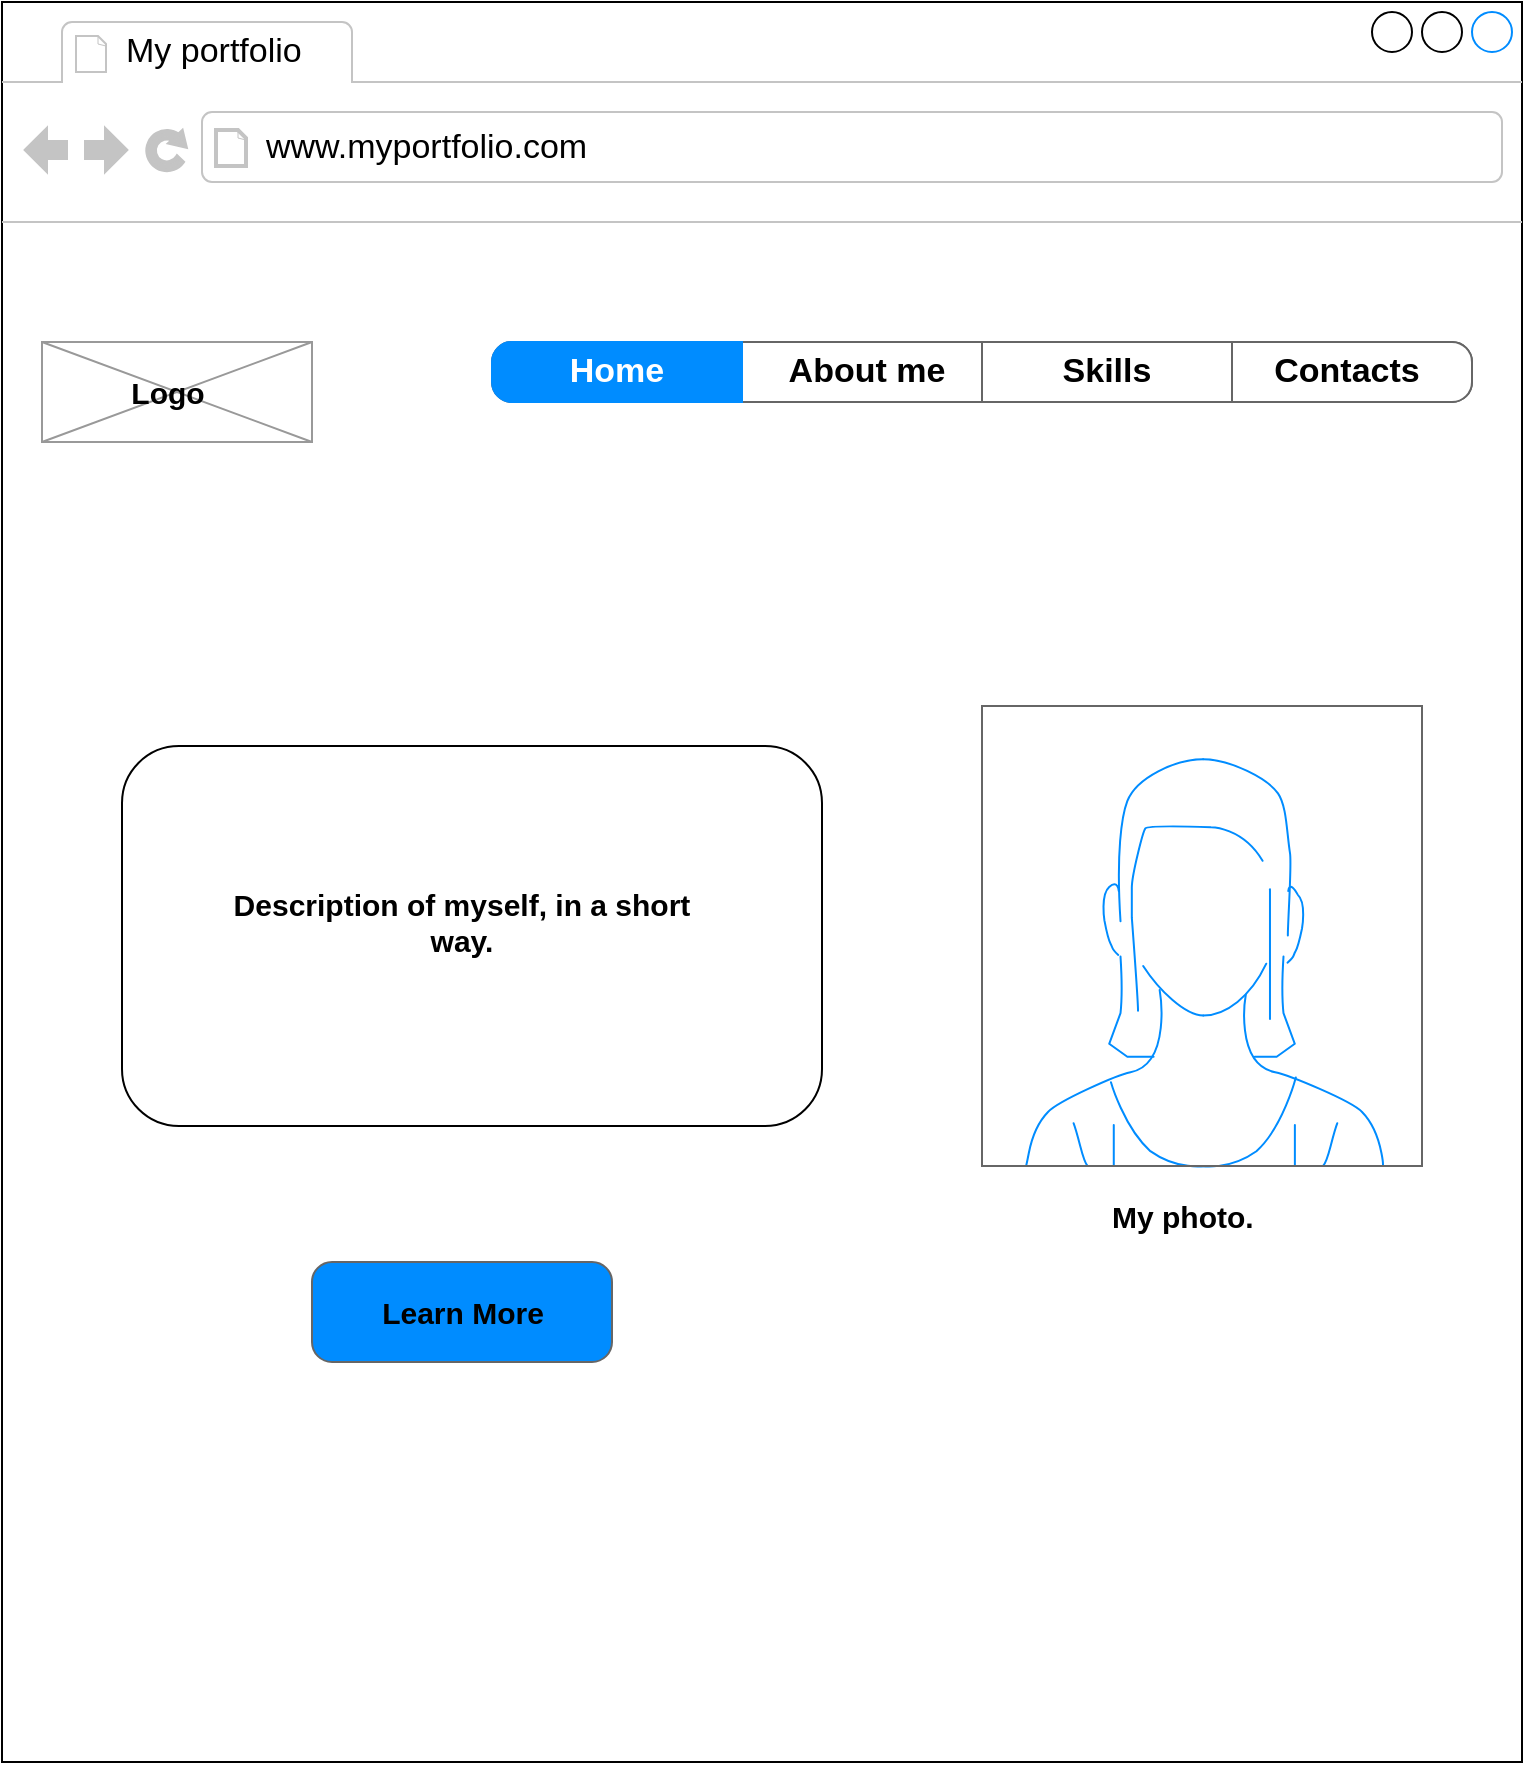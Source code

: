 <mxfile version="22.0.8" type="google" pages="4">
  <diagram name="HomePage" id="TjWmorw_uu7Qhgh6EVCw">
    <mxGraphModel grid="1" page="1" gridSize="10" guides="1" tooltips="1" connect="1" arrows="1" fold="1" pageScale="1" pageWidth="850" pageHeight="1100" math="0" shadow="0">
      <root>
        <mxCell id="0" />
        <mxCell id="1" parent="0" />
        <mxCell id="oxS7X2wHkpEu8xMrkXdd-1" value="" style="strokeWidth=1;shadow=0;dashed=0;align=center;html=1;shape=mxgraph.mockup.containers.browserWindow;rSize=0;strokeColor2=#008cff;strokeColor3=#c4c4c4;mainText=,;recursiveResize=0;" vertex="1" parent="1">
          <mxGeometry x="45" y="80" width="760" height="880" as="geometry" />
        </mxCell>
        <mxCell id="oxS7X2wHkpEu8xMrkXdd-2" value="&lt;font color=&quot;#000000&quot;&gt;My portfolio&lt;/font&gt;" style="strokeWidth=1;shadow=0;dashed=0;align=center;html=1;shape=mxgraph.mockup.containers.anchor;fontSize=17;fontColor=#666666;align=left;whiteSpace=wrap;" vertex="1" parent="oxS7X2wHkpEu8xMrkXdd-1">
          <mxGeometry x="60" y="12" width="110" height="26" as="geometry" />
        </mxCell>
        <mxCell id="oxS7X2wHkpEu8xMrkXdd-3" value="&lt;font color=&quot;#000000&quot;&gt;www.myportfolio.com&lt;/font&gt;" style="strokeWidth=1;shadow=0;dashed=0;align=center;html=1;shape=mxgraph.mockup.containers.anchor;rSize=0;fontSize=17;fontColor=#666666;align=left;" vertex="1" parent="oxS7X2wHkpEu8xMrkXdd-1">
          <mxGeometry x="130" y="60" width="250" height="26" as="geometry" />
        </mxCell>
        <mxCell id="oxS7X2wHkpEu8xMrkXdd-21" value="" style="strokeWidth=1;shadow=0;dashed=0;align=center;html=1;shape=mxgraph.mockup.rrect;rSize=10;fillColor=#ffffff;strokeColor=#666666;" vertex="1" parent="oxS7X2wHkpEu8xMrkXdd-1">
          <mxGeometry x="245" y="170" width="490" height="30" as="geometry" />
        </mxCell>
        <mxCell id="oxS7X2wHkpEu8xMrkXdd-22" value="&lt;font color=&quot;#000000&quot;&gt;About me&lt;/font&gt;" style="strokeColor=inherit;fillColor=inherit;gradientColor=inherit;strokeWidth=1;shadow=0;dashed=0;align=center;html=1;shape=mxgraph.mockup.rrect;rSize=0;fontSize=17;fontColor=#666666;fontStyle=1;resizeHeight=1;whiteSpace=wrap;" vertex="1" parent="oxS7X2wHkpEu8xMrkXdd-21">
          <mxGeometry width="125" height="30" relative="1" as="geometry">
            <mxPoint x="125" as="offset" />
          </mxGeometry>
        </mxCell>
        <mxCell id="oxS7X2wHkpEu8xMrkXdd-24" value="&lt;font color=&quot;#000000&quot;&gt;Contacts&lt;/font&gt;" style="strokeColor=inherit;fillColor=inherit;gradientColor=inherit;strokeWidth=1;shadow=0;dashed=0;align=center;html=1;shape=mxgraph.mockup.rightButton;rSize=10;fontSize=17;fontColor=#666666;fontStyle=1;resizeHeight=1;whiteSpace=wrap;" vertex="1" parent="oxS7X2wHkpEu8xMrkXdd-21">
          <mxGeometry x="1" width="125" height="30" relative="1" as="geometry">
            <mxPoint x="-125" as="offset" />
          </mxGeometry>
        </mxCell>
        <mxCell id="oxS7X2wHkpEu8xMrkXdd-25" value="Home" style="strokeWidth=1;shadow=0;dashed=0;align=center;html=1;shape=mxgraph.mockup.leftButton;rSize=10;fontSize=17;fontColor=#ffffff;fontStyle=1;fillColor=#008cff;strokeColor=#008cff;resizeHeight=1;whiteSpace=wrap;" vertex="1" parent="oxS7X2wHkpEu8xMrkXdd-21">
          <mxGeometry width="125" height="30" relative="1" as="geometry" />
        </mxCell>
        <mxCell id="oxS7X2wHkpEu8xMrkXdd-23" value="&lt;font color=&quot;#000000&quot;&gt;Skills&lt;/font&gt;" style="strokeColor=inherit;fillColor=inherit;gradientColor=inherit;strokeWidth=1;shadow=0;dashed=0;align=center;html=1;shape=mxgraph.mockup.rrect;rSize=0;fontSize=17;fontColor=#666666;fontStyle=1;resizeHeight=1;whiteSpace=wrap;" vertex="1" parent="oxS7X2wHkpEu8xMrkXdd-21">
          <mxGeometry width="125" height="30" relative="1" as="geometry">
            <mxPoint x="245" as="offset" />
          </mxGeometry>
        </mxCell>
        <mxCell id="oxS7X2wHkpEu8xMrkXdd-26" value="" style="verticalLabelPosition=bottom;shadow=0;dashed=0;align=center;html=1;verticalAlign=top;strokeWidth=1;shape=mxgraph.mockup.containers.userFemale;strokeColor=#666666;strokeColor2=#008cff;" vertex="1" parent="oxS7X2wHkpEu8xMrkXdd-1">
          <mxGeometry x="490" y="352" width="220" height="230" as="geometry" />
        </mxCell>
        <mxCell id="oxS7X2wHkpEu8xMrkXdd-27" value="&lt;b style=&quot;font-size: 15px;&quot;&gt;My photo.&lt;/b&gt;&amp;nbsp;" style="text;html=1;strokeColor=none;fillColor=none;align=center;verticalAlign=middle;whiteSpace=wrap;rounded=0;fontSize=15;" vertex="1" parent="oxS7X2wHkpEu8xMrkXdd-1">
          <mxGeometry x="520" y="590" width="145" height="34" as="geometry" />
        </mxCell>
        <mxCell id="oxS7X2wHkpEu8xMrkXdd-29" value="Text" style="text;html=1;strokeColor=none;fillColor=none;align=center;verticalAlign=middle;whiteSpace=wrap;rounded=0;" vertex="1" parent="oxS7X2wHkpEu8xMrkXdd-1">
          <mxGeometry x="190" y="385" width="60" height="30" as="geometry" />
        </mxCell>
        <mxCell id="oxS7X2wHkpEu8xMrkXdd-32" value="" style="rounded=1;whiteSpace=wrap;html=1;" vertex="1" parent="oxS7X2wHkpEu8xMrkXdd-1">
          <mxGeometry x="60" y="372" width="350" height="190" as="geometry" />
        </mxCell>
        <mxCell id="oxS7X2wHkpEu8xMrkXdd-33" value="Description of myself, in a short way." style="text;html=1;strokeColor=none;fillColor=none;align=center;verticalAlign=middle;whiteSpace=wrap;rounded=0;fontSize=15;fontColor=#000000;fontStyle=1" vertex="1" parent="oxS7X2wHkpEu8xMrkXdd-1">
          <mxGeometry x="100" y="420" width="260" height="80" as="geometry" />
        </mxCell>
        <mxCell id="oxS7X2wHkpEu8xMrkXdd-34" value="&lt;b&gt;&lt;font style=&quot;font-size: 15px;&quot;&gt;Learn More&lt;/font&gt;&lt;/b&gt;" style="strokeWidth=1;shadow=0;dashed=0;align=center;html=1;shape=mxgraph.mockup.buttons.multiButton;fillColor=#008cff;strokeColor=#666666;mainText=;subText=;" vertex="1" parent="oxS7X2wHkpEu8xMrkXdd-1">
          <mxGeometry x="155" y="630" width="150" height="50" as="geometry" />
        </mxCell>
        <mxCell id="oxS7X2wHkpEu8xMrkXdd-37" value="" style="verticalLabelPosition=bottom;shadow=0;dashed=0;align=center;html=1;verticalAlign=top;strokeWidth=1;shape=mxgraph.mockup.graphics.simpleIcon;strokeColor=#999999;" vertex="1" parent="oxS7X2wHkpEu8xMrkXdd-1">
          <mxGeometry x="20" y="170" width="135" height="50" as="geometry" />
        </mxCell>
        <mxCell id="oxS7X2wHkpEu8xMrkXdd-38" value="&lt;b&gt;&lt;font style=&quot;font-size: 15px;&quot;&gt;Logo&lt;/font&gt;&lt;/b&gt;" style="text;html=1;strokeColor=none;fillColor=none;align=center;verticalAlign=middle;whiteSpace=wrap;rounded=0;" vertex="1" parent="oxS7X2wHkpEu8xMrkXdd-1">
          <mxGeometry x="52.5" y="180" width="60" height="30" as="geometry" />
        </mxCell>
      </root>
    </mxGraphModel>
  </diagram>
  <diagram id="QNfdQw_A0I5NZj4Rbpo0" name="AboutMe">
    <mxGraphModel grid="1" page="1" gridSize="10" guides="1" tooltips="1" connect="1" arrows="1" fold="1" pageScale="1" pageWidth="850" pageHeight="1100" math="0" shadow="0">
      <root>
        <mxCell id="0" />
        <mxCell id="1" parent="0" />
        <mxCell id="yBmKqq_nrR70cpdlD1yY-1" value="" style="strokeWidth=1;shadow=0;dashed=0;align=center;html=1;shape=mxgraph.mockup.containers.browserWindow;rSize=0;strokeColor=#666666;strokeColor2=#008cff;strokeColor3=#c4c4c4;mainText=,;recursiveResize=0;movable=1;resizable=1;rotatable=1;deletable=1;editable=1;locked=0;connectable=1;" vertex="1" parent="1">
          <mxGeometry x="45" y="1150" width="760" height="810" as="geometry" />
        </mxCell>
        <mxCell id="yBmKqq_nrR70cpdlD1yY-2" value="&lt;font color=&quot;#000000&quot;&gt;My portfolio&lt;/font&gt;" style="strokeWidth=1;shadow=0;dashed=0;align=center;html=1;shape=mxgraph.mockup.containers.anchor;fontSize=17;fontColor=#666666;align=left;whiteSpace=wrap;" vertex="1" parent="yBmKqq_nrR70cpdlD1yY-1">
          <mxGeometry x="60" y="12" width="110" height="26" as="geometry" />
        </mxCell>
        <mxCell id="yBmKqq_nrR70cpdlD1yY-3" value="&lt;font color=&quot;#000000&quot;&gt;www.myportfolio.com&lt;/font&gt;" style="strokeWidth=1;shadow=0;dashed=0;align=center;html=1;shape=mxgraph.mockup.containers.anchor;rSize=0;fontSize=17;fontColor=#666666;align=left;" vertex="1" parent="yBmKqq_nrR70cpdlD1yY-1">
          <mxGeometry x="130" y="60" width="250" height="26" as="geometry" />
        </mxCell>
        <mxCell id="yBmKqq_nrR70cpdlD1yY-4" value="" style="verticalLabelPosition=bottom;shadow=0;dashed=0;align=center;html=1;verticalAlign=top;strokeWidth=1;shape=mxgraph.mockup.containers.userFemale;strokeColor=#666666;strokeColor2=#008cff;" vertex="1" parent="yBmKqq_nrR70cpdlD1yY-1">
          <mxGeometry x="40" y="240" width="220" height="230" as="geometry" />
        </mxCell>
        <mxCell id="yBmKqq_nrR70cpdlD1yY-5" value="" style="verticalLabelPosition=bottom;shadow=0;dashed=0;align=center;html=1;verticalAlign=top;strokeWidth=1;shape=mxgraph.mockup.graphics.simpleIcon;strokeColor=#999999;" vertex="1" parent="yBmKqq_nrR70cpdlD1yY-1">
          <mxGeometry x="40" y="140" width="120" height="50" as="geometry" />
        </mxCell>
        <mxCell id="yBmKqq_nrR70cpdlD1yY-6" value="&lt;font style=&quot;font-size: 15px;&quot;&gt;Logo&lt;/font&gt;" style="text;html=1;strokeColor=none;fillColor=none;align=center;verticalAlign=middle;whiteSpace=wrap;rounded=0;" vertex="1" parent="yBmKqq_nrR70cpdlD1yY-1">
          <mxGeometry x="70" y="150" width="60" height="30" as="geometry" />
        </mxCell>
        <mxCell id="yBmKqq_nrR70cpdlD1yY-7" value="&lt;b&gt;&lt;font style=&quot;font-size: 14px;&quot;&gt;Share some essential background information, such as my education, work experience and any relevant qualifications.&lt;/font&gt;&lt;/b&gt;" style="rounded=1;whiteSpace=wrap;html=1;" vertex="1" parent="yBmKqq_nrR70cpdlD1yY-1">
          <mxGeometry x="420" y="240" width="250" height="130" as="geometry" />
        </mxCell>
        <mxCell id="yBmKqq_nrR70cpdlD1yY-8" value="" style="rounded=1;whiteSpace=wrap;html=1;" vertex="1" parent="yBmKqq_nrR70cpdlD1yY-1">
          <mxGeometry x="420" y="400" width="250" height="130" as="geometry" />
        </mxCell>
        <mxCell id="yBmKqq_nrR70cpdlD1yY-9" value="&lt;b&gt;&lt;font style=&quot;font-size: 14px;&quot;&gt;Share my future goals and aspirations, both personally and professionally. What do I hope to achieve in the coming years?&lt;/font&gt;&lt;/b&gt;" style="rounded=1;whiteSpace=wrap;html=1;" vertex="1" parent="yBmKqq_nrR70cpdlD1yY-1">
          <mxGeometry x="420" y="560" width="250" height="130" as="geometry" />
        </mxCell>
        <mxCell id="yBmKqq_nrR70cpdlD1yY-10" value="&lt;b style=&quot;font-size: 14px;&quot;&gt;Mention my hobbies, interests, and passions outside of work.&lt;br&gt;&lt;/b&gt;" style="text;html=1;strokeColor=none;fillColor=none;align=center;verticalAlign=middle;whiteSpace=wrap;rounded=0;" vertex="1" parent="yBmKqq_nrR70cpdlD1yY-1">
          <mxGeometry x="450" y="460" width="190" height="30" as="geometry" />
        </mxCell>
        <mxCell id="dAbM-DP5EutkkklBoa_L-1" value="" style="strokeWidth=1;shadow=0;dashed=0;align=center;html=1;shape=mxgraph.mockup.rrect;rSize=10;fillColor=#ffffff;strokeColor=#666666;" vertex="1" parent="yBmKqq_nrR70cpdlD1yY-1">
          <mxGeometry x="230" y="140" width="490" height="30" as="geometry" />
        </mxCell>
        <mxCell id="dAbM-DP5EutkkklBoa_L-2" value="&lt;font&gt;About me&lt;/font&gt;" style="strokeColor=#006EAF;fillColor=#008CFF;strokeWidth=1;shadow=0;dashed=0;align=center;html=1;shape=mxgraph.mockup.rrect;rSize=0;fontSize=17;fontColor=#FFFFFF;fontStyle=1;resizeHeight=1;whiteSpace=wrap;" vertex="1" parent="dAbM-DP5EutkkklBoa_L-1">
          <mxGeometry width="125" height="30" relative="1" as="geometry">
            <mxPoint x="125" as="offset" />
          </mxGeometry>
        </mxCell>
        <mxCell id="dAbM-DP5EutkkklBoa_L-3" value="&lt;font color=&quot;#000000&quot;&gt;Contacts&lt;/font&gt;" style="strokeColor=inherit;fillColor=inherit;gradientColor=inherit;strokeWidth=1;shadow=0;dashed=0;align=center;html=1;shape=mxgraph.mockup.rightButton;rSize=10;fontSize=17;fontColor=#666666;fontStyle=1;resizeHeight=1;whiteSpace=wrap;" vertex="1" parent="dAbM-DP5EutkkklBoa_L-1">
          <mxGeometry x="1" width="125" height="30" relative="1" as="geometry">
            <mxPoint x="-125" as="offset" />
          </mxGeometry>
        </mxCell>
        <mxCell id="dAbM-DP5EutkkklBoa_L-4" value="&lt;font color=&quot;#000000&quot;&gt;Home&lt;/font&gt;" style="strokeWidth=1;shadow=0;dashed=0;align=center;html=1;shape=mxgraph.mockup.leftButton;rSize=10;fontSize=17;fontColor=#ffffff;fontStyle=1;fillColor=#FFFFFF;strokeColor=#008cff;resizeHeight=1;whiteSpace=wrap;" vertex="1" parent="dAbM-DP5EutkkklBoa_L-1">
          <mxGeometry width="125" height="30" relative="1" as="geometry">
            <mxPoint as="offset" />
          </mxGeometry>
        </mxCell>
        <mxCell id="dAbM-DP5EutkkklBoa_L-5" value="&lt;font color=&quot;#000000&quot;&gt;Skills&lt;/font&gt;" style="strokeColor=inherit;fillColor=inherit;gradientColor=inherit;strokeWidth=1;shadow=0;dashed=0;align=center;html=1;shape=mxgraph.mockup.rrect;rSize=0;fontSize=17;fontColor=#666666;fontStyle=1;resizeHeight=1;whiteSpace=wrap;" vertex="1" parent="dAbM-DP5EutkkklBoa_L-1">
          <mxGeometry width="125" height="30" relative="1" as="geometry">
            <mxPoint x="245" as="offset" />
          </mxGeometry>
        </mxCell>
      </root>
    </mxGraphModel>
  </diagram>
  <diagram id="WQtOpXFYqmJm09HWTaQI" name="Skills">
    <mxGraphModel grid="1" page="1" gridSize="10" guides="1" tooltips="1" connect="1" arrows="1" fold="1" pageScale="1" pageWidth="850" pageHeight="1100" math="0" shadow="0">
      <root>
        <mxCell id="0" />
        <mxCell id="1" parent="0" />
        <mxCell id="hCbIE3JHXRZ4tHlxglYj-1" value="" style="strokeWidth=1;shadow=0;dashed=0;align=center;html=1;shape=mxgraph.mockup.containers.browserWindow;rSize=0;strokeColor=#666666;strokeColor2=#008cff;strokeColor3=#c4c4c4;mainText=,;recursiveResize=0;" vertex="1" parent="1">
          <mxGeometry x="35" y="2320" width="760" height="810" as="geometry" />
        </mxCell>
        <mxCell id="hCbIE3JHXRZ4tHlxglYj-2" value="&lt;font color=&quot;#000000&quot;&gt;My portfolio&lt;/font&gt;" style="strokeWidth=1;shadow=0;dashed=0;align=center;html=1;shape=mxgraph.mockup.containers.anchor;fontSize=17;fontColor=#666666;align=left;whiteSpace=wrap;" vertex="1" parent="hCbIE3JHXRZ4tHlxglYj-1">
          <mxGeometry x="60" y="12" width="110" height="26" as="geometry" />
        </mxCell>
        <mxCell id="hCbIE3JHXRZ4tHlxglYj-3" value="&lt;font color=&quot;#000000&quot;&gt;www.myportfolio.com&lt;/font&gt;" style="strokeWidth=1;shadow=0;dashed=0;align=center;html=1;shape=mxgraph.mockup.containers.anchor;rSize=0;fontSize=17;fontColor=#666666;align=left;" vertex="1" parent="hCbIE3JHXRZ4tHlxglYj-1">
          <mxGeometry x="130" y="60" width="250" height="26" as="geometry" />
        </mxCell>
        <mxCell id="hCbIE3JHXRZ4tHlxglYj-4" value="" style="verticalLabelPosition=bottom;shadow=0;dashed=0;align=center;html=1;verticalAlign=top;strokeWidth=1;shape=mxgraph.mockup.graphics.simpleIcon;strokeColor=#999999;" vertex="1" parent="hCbIE3JHXRZ4tHlxglYj-1">
          <mxGeometry x="40" y="140" width="120" height="50" as="geometry" />
        </mxCell>
        <mxCell id="hCbIE3JHXRZ4tHlxglYj-5" value="&lt;font style=&quot;font-size: 15px;&quot;&gt;Logo&lt;/font&gt;" style="text;html=1;strokeColor=none;fillColor=none;align=center;verticalAlign=middle;whiteSpace=wrap;rounded=0;" vertex="1" parent="hCbIE3JHXRZ4tHlxglYj-1">
          <mxGeometry x="70" y="150" width="60" height="30" as="geometry" />
        </mxCell>
        <mxCell id="hCbIE3JHXRZ4tHlxglYj-6" value="&lt;h5 style=&quot;box-sizing: border-box; border: 0px; margin: 0px; outline: 0px; padding: 0px; vertical-align: baseline; clear: both; color: var(--ast-global-color-2); line-height: 1.2em; background-color: rgb(255, 255, 255);&quot; class=&quot;elementor-heading-title elementor-size-default&quot;&gt;&lt;font style=&quot;font-size: 22px;&quot;&gt;What Service You Will Get From Me&lt;/font&gt;&lt;/h5&gt;" style="rounded=1;whiteSpace=wrap;html=1;" vertex="1" parent="hCbIE3JHXRZ4tHlxglYj-1">
          <mxGeometry x="115" y="360" width="495" height="200" as="geometry" />
        </mxCell>
        <mxCell id="LCgqDw6Y_SfX-zO9eWjR-1" value="" style="strokeWidth=1;shadow=0;dashed=0;align=center;html=1;shape=mxgraph.mockup.rrect;rSize=10;fillColor=#ffffff;strokeColor=#666666;" vertex="1" parent="hCbIE3JHXRZ4tHlxglYj-1">
          <mxGeometry x="235" y="140" width="490" height="30" as="geometry" />
        </mxCell>
        <mxCell id="LCgqDw6Y_SfX-zO9eWjR-2" value="&lt;font&gt;About me&lt;/font&gt;" style="strokeColor=#006EAF;fillColor=#FFFFFF;strokeWidth=1;shadow=0;dashed=0;align=center;html=1;shape=mxgraph.mockup.rrect;rSize=0;fontSize=17;fontColor=#000000;fontStyle=1;resizeHeight=1;whiteSpace=wrap;" vertex="1" parent="LCgqDw6Y_SfX-zO9eWjR-1">
          <mxGeometry width="125" height="30" relative="1" as="geometry">
            <mxPoint x="125" as="offset" />
          </mxGeometry>
        </mxCell>
        <mxCell id="LCgqDw6Y_SfX-zO9eWjR-3" value="&lt;font color=&quot;#000000&quot;&gt;Contacts&lt;/font&gt;" style="strokeColor=inherit;fillColor=inherit;gradientColor=inherit;strokeWidth=1;shadow=0;dashed=0;align=center;html=1;shape=mxgraph.mockup.rightButton;rSize=10;fontSize=17;fontColor=#666666;fontStyle=1;resizeHeight=1;whiteSpace=wrap;" vertex="1" parent="LCgqDw6Y_SfX-zO9eWjR-1">
          <mxGeometry x="1" width="125" height="30" relative="1" as="geometry">
            <mxPoint x="-125" as="offset" />
          </mxGeometry>
        </mxCell>
        <mxCell id="LCgqDw6Y_SfX-zO9eWjR-4" value="&lt;font color=&quot;#000000&quot;&gt;Home&lt;/font&gt;" style="strokeWidth=1;shadow=0;dashed=0;align=center;html=1;shape=mxgraph.mockup.leftButton;rSize=10;fontSize=17;fontColor=#ffffff;fontStyle=1;fillColor=#FFFFFF;strokeColor=#008cff;resizeHeight=1;whiteSpace=wrap;" vertex="1" parent="LCgqDw6Y_SfX-zO9eWjR-1">
          <mxGeometry width="125" height="30" relative="1" as="geometry">
            <mxPoint as="offset" />
          </mxGeometry>
        </mxCell>
        <mxCell id="LCgqDw6Y_SfX-zO9eWjR-5" value="&lt;font&gt;Skills&lt;/font&gt;" style="strokeColor=#006EAF;fillColor=#008CFF;strokeWidth=1;shadow=0;dashed=0;align=center;html=1;shape=mxgraph.mockup.rrect;rSize=0;fontSize=17;fontColor=#FFFFFF;fontStyle=1;resizeHeight=1;whiteSpace=wrap;" vertex="1" parent="LCgqDw6Y_SfX-zO9eWjR-1">
          <mxGeometry width="125" height="30" relative="1" as="geometry">
            <mxPoint x="245" as="offset" />
          </mxGeometry>
        </mxCell>
      </root>
    </mxGraphModel>
  </diagram>
  <diagram id="PsXfMKgwN22jXhnjgnF1" name="Contact">
    <mxGraphModel grid="1" page="1" gridSize="10" guides="1" tooltips="1" connect="1" arrows="1" fold="1" pageScale="1" pageWidth="850" pageHeight="1100" math="0" shadow="0">
      <root>
        <mxCell id="0" />
        <mxCell id="1" parent="0" />
        <mxCell id="yrze4JxYBK4FTDQmpMzG-1" value="" style="strokeWidth=1;shadow=0;dashed=0;align=center;html=1;shape=mxgraph.mockup.containers.browserWindow;rSize=0;strokeColor=#666666;strokeColor2=#008cff;strokeColor3=#c4c4c4;mainText=,;recursiveResize=0;" vertex="1" parent="1">
          <mxGeometry x="40" y="3420" width="760" height="810" as="geometry" />
        </mxCell>
        <mxCell id="yrze4JxYBK4FTDQmpMzG-2" value="&lt;font color=&quot;#000000&quot;&gt;My portfolio&lt;/font&gt;" style="strokeWidth=1;shadow=0;dashed=0;align=center;html=1;shape=mxgraph.mockup.containers.anchor;fontSize=17;fontColor=#666666;align=left;whiteSpace=wrap;" vertex="1" parent="yrze4JxYBK4FTDQmpMzG-1">
          <mxGeometry x="60" y="12" width="110" height="26" as="geometry" />
        </mxCell>
        <mxCell id="yrze4JxYBK4FTDQmpMzG-3" value="&lt;font color=&quot;#000000&quot;&gt;www.myportfolio.com&lt;/font&gt;" style="strokeWidth=1;shadow=0;dashed=0;align=center;html=1;shape=mxgraph.mockup.containers.anchor;rSize=0;fontSize=17;fontColor=#666666;align=left;" vertex="1" parent="yrze4JxYBK4FTDQmpMzG-1">
          <mxGeometry x="130" y="60" width="250" height="26" as="geometry" />
        </mxCell>
        <mxCell id="yrze4JxYBK4FTDQmpMzG-4" value="" style="verticalLabelPosition=bottom;shadow=0;dashed=0;align=center;html=1;verticalAlign=top;strokeWidth=1;shape=mxgraph.mockup.graphics.simpleIcon;strokeColor=#999999;" vertex="1" parent="yrze4JxYBK4FTDQmpMzG-1">
          <mxGeometry x="40" y="140" width="120" height="50" as="geometry" />
        </mxCell>
        <mxCell id="yrze4JxYBK4FTDQmpMzG-5" value="&lt;font style=&quot;font-size: 15px;&quot;&gt;Logo&lt;/font&gt;" style="text;html=1;strokeColor=none;fillColor=none;align=center;verticalAlign=middle;whiteSpace=wrap;rounded=0;" vertex="1" parent="yrze4JxYBK4FTDQmpMzG-1">
          <mxGeometry x="70" y="150" width="60" height="30" as="geometry" />
        </mxCell>
        <mxCell id="yrze4JxYBK4FTDQmpMzG-6" value="" style="rounded=0;whiteSpace=wrap;html=1;" vertex="1" parent="yrze4JxYBK4FTDQmpMzG-1">
          <mxGeometry x="80" y="305" width="150" height="70" as="geometry" />
        </mxCell>
        <mxCell id="yrze4JxYBK4FTDQmpMzG-7" value="" style="rounded=0;whiteSpace=wrap;html=1;" vertex="1" parent="yrze4JxYBK4FTDQmpMzG-1">
          <mxGeometry x="310" y="305" width="150" height="70" as="geometry" />
        </mxCell>
        <mxCell id="yrze4JxYBK4FTDQmpMzG-8" value="&lt;font style=&quot;font-size: 14px;&quot;&gt;&lt;b&gt;&lt;font style=&quot;font-size: 14px;&quot;&gt;Phone number&lt;/font&gt;&lt;/b&gt;&amp;nbsp;&lt;/font&gt;" style="text;html=1;strokeColor=none;fillColor=none;align=center;verticalAlign=middle;whiteSpace=wrap;rounded=0;" vertex="1" parent="yrze4JxYBK4FTDQmpMzG-1">
          <mxGeometry x="100" y="325" width="110" height="30" as="geometry" />
        </mxCell>
        <mxCell id="yrze4JxYBK4FTDQmpMzG-9" value="&lt;b&gt;&lt;font style=&quot;font-size: 14px;&quot;&gt;My email&lt;/font&gt;&lt;/b&gt;" style="text;html=1;strokeColor=none;fillColor=none;align=center;verticalAlign=middle;whiteSpace=wrap;rounded=0;" vertex="1" parent="yrze4JxYBK4FTDQmpMzG-1">
          <mxGeometry x="330" y="325" width="110" height="30" as="geometry" />
        </mxCell>
        <mxCell id="yrze4JxYBK4FTDQmpMzG-10" value="" style="rounded=0;whiteSpace=wrap;html=1;" vertex="1" parent="yrze4JxYBK4FTDQmpMzG-1">
          <mxGeometry x="530" y="305" width="150" height="70" as="geometry" />
        </mxCell>
        <mxCell id="yrze4JxYBK4FTDQmpMzG-11" value="&lt;b&gt;&lt;font style=&quot;font-size: 14px;&quot;&gt;Address where i live&lt;/font&gt;&lt;/b&gt;" style="text;html=1;strokeColor=none;fillColor=none;align=center;verticalAlign=middle;whiteSpace=wrap;rounded=0;" vertex="1" parent="yrze4JxYBK4FTDQmpMzG-1">
          <mxGeometry x="550" y="325" width="110" height="30" as="geometry" />
        </mxCell>
        <mxCell id="yrze4JxYBK4FTDQmpMzG-12" value="" style="rounded=1;whiteSpace=wrap;html=1;" vertex="1" parent="yrze4JxYBK4FTDQmpMzG-1">
          <mxGeometry x="65" y="430" width="320" height="310" as="geometry" />
        </mxCell>
        <mxCell id="yrze4JxYBK4FTDQmpMzG-13" value="&lt;b&gt;&lt;font style=&quot;font-size: 14px;&quot;&gt;Get in touch:&lt;/font&gt;&lt;/b&gt;" style="text;html=1;strokeColor=none;fillColor=none;align=center;verticalAlign=middle;whiteSpace=wrap;rounded=0;" vertex="1" parent="yrze4JxYBK4FTDQmpMzG-1">
          <mxGeometry x="110" y="470" width="240" height="30" as="geometry" />
        </mxCell>
        <mxCell id="yrze4JxYBK4FTDQmpMzG-14" value="&lt;b&gt;&lt;font style=&quot;font-size: 14px;&quot;&gt;Enter your name:&lt;/font&gt;&lt;/b&gt;" style="text;html=1;strokeColor=none;fillColor=none;align=center;verticalAlign=middle;whiteSpace=wrap;rounded=0;" vertex="1" parent="yrze4JxYBK4FTDQmpMzG-1">
          <mxGeometry x="80" y="520" width="160" height="30" as="geometry" />
        </mxCell>
        <mxCell id="yrze4JxYBK4FTDQmpMzG-15" value="&lt;b&gt;&lt;font style=&quot;font-size: 14px;&quot;&gt;Enter your email:&lt;/font&gt;&lt;/b&gt;" style="text;html=1;strokeColor=none;fillColor=none;align=center;verticalAlign=middle;whiteSpace=wrap;rounded=0;" vertex="1" parent="yrze4JxYBK4FTDQmpMzG-1">
          <mxGeometry x="80" y="560" width="160" height="30" as="geometry" />
        </mxCell>
        <mxCell id="yrze4JxYBK4FTDQmpMzG-16" value="&lt;span style=&quot;font-size: 14px;&quot;&gt;&lt;b&gt;&amp;nbsp;Leave your message:&lt;/b&gt;&lt;/span&gt;" style="text;html=1;strokeColor=none;fillColor=none;align=center;verticalAlign=middle;whiteSpace=wrap;rounded=0;" vertex="1" parent="yrze4JxYBK4FTDQmpMzG-1">
          <mxGeometry x="90" y="600" width="160" height="30" as="geometry" />
        </mxCell>
        <mxCell id="yrze4JxYBK4FTDQmpMzG-17" value="Submit" style="strokeWidth=1;shadow=0;dashed=0;align=center;html=1;shape=mxgraph.mockup.buttons.button;strokeColor=#666666;fontColor=#ffffff;mainText=;buttonStyle=round;fontSize=17;fontStyle=1;fillColor=#008cff;whiteSpace=wrap;" vertex="1" parent="yrze4JxYBK4FTDQmpMzG-1">
          <mxGeometry x="250" y="690" width="100" height="30" as="geometry" />
        </mxCell>
        <mxCell id="ncRtOndwcPDtAU3yjHHZ-6" value="" style="strokeWidth=1;shadow=0;dashed=0;align=center;html=1;shape=mxgraph.mockup.rrect;rSize=10;fillColor=#ffffff;strokeColor=#666666;" vertex="1" parent="yrze4JxYBK4FTDQmpMzG-1">
          <mxGeometry x="240" y="140" width="490" height="30" as="geometry" />
        </mxCell>
        <mxCell id="ncRtOndwcPDtAU3yjHHZ-7" value="&lt;font&gt;About me&lt;/font&gt;" style="strokeColor=#006EAF;fillColor=#FFFFFF;strokeWidth=1;shadow=0;dashed=0;align=center;html=1;shape=mxgraph.mockup.rrect;rSize=0;fontSize=17;fontColor=#000000;fontStyle=1;resizeHeight=1;whiteSpace=wrap;" vertex="1" parent="ncRtOndwcPDtAU3yjHHZ-6">
          <mxGeometry width="125" height="30" relative="1" as="geometry">
            <mxPoint x="125" as="offset" />
          </mxGeometry>
        </mxCell>
        <mxCell id="ncRtOndwcPDtAU3yjHHZ-8" value="&lt;font&gt;Contacts&lt;/font&gt;" style="strokeColor=#006EAF;fillColor=#008CFF;strokeWidth=1;shadow=0;dashed=0;align=center;html=1;shape=mxgraph.mockup.rightButton;rSize=10;fontSize=17;fontColor=#FFFFFF;fontStyle=1;resizeHeight=1;whiteSpace=wrap;" vertex="1" parent="ncRtOndwcPDtAU3yjHHZ-6">
          <mxGeometry x="1" width="125" height="30" relative="1" as="geometry">
            <mxPoint x="-125" as="offset" />
          </mxGeometry>
        </mxCell>
        <mxCell id="ncRtOndwcPDtAU3yjHHZ-9" value="&lt;font color=&quot;#000000&quot;&gt;Home&lt;/font&gt;" style="strokeWidth=1;shadow=0;dashed=0;align=center;html=1;shape=mxgraph.mockup.leftButton;rSize=10;fontSize=17;fontColor=#ffffff;fontStyle=1;fillColor=#FFFFFF;strokeColor=#008cff;resizeHeight=1;whiteSpace=wrap;" vertex="1" parent="ncRtOndwcPDtAU3yjHHZ-6">
          <mxGeometry width="125" height="30" relative="1" as="geometry">
            <mxPoint as="offset" />
          </mxGeometry>
        </mxCell>
        <mxCell id="ncRtOndwcPDtAU3yjHHZ-10" value="&lt;font color=&quot;#000000&quot;&gt;Skills&lt;/font&gt;" style="strokeColor=inherit;fillColor=inherit;gradientColor=inherit;strokeWidth=1;shadow=0;dashed=0;align=center;html=1;shape=mxgraph.mockup.rrect;rSize=0;fontSize=17;fontColor=#666666;fontStyle=1;resizeHeight=1;whiteSpace=wrap;" vertex="1" parent="ncRtOndwcPDtAU3yjHHZ-6">
          <mxGeometry width="125" height="30" relative="1" as="geometry">
            <mxPoint x="245" as="offset" />
          </mxGeometry>
        </mxCell>
      </root>
    </mxGraphModel>
  </diagram>
</mxfile>
